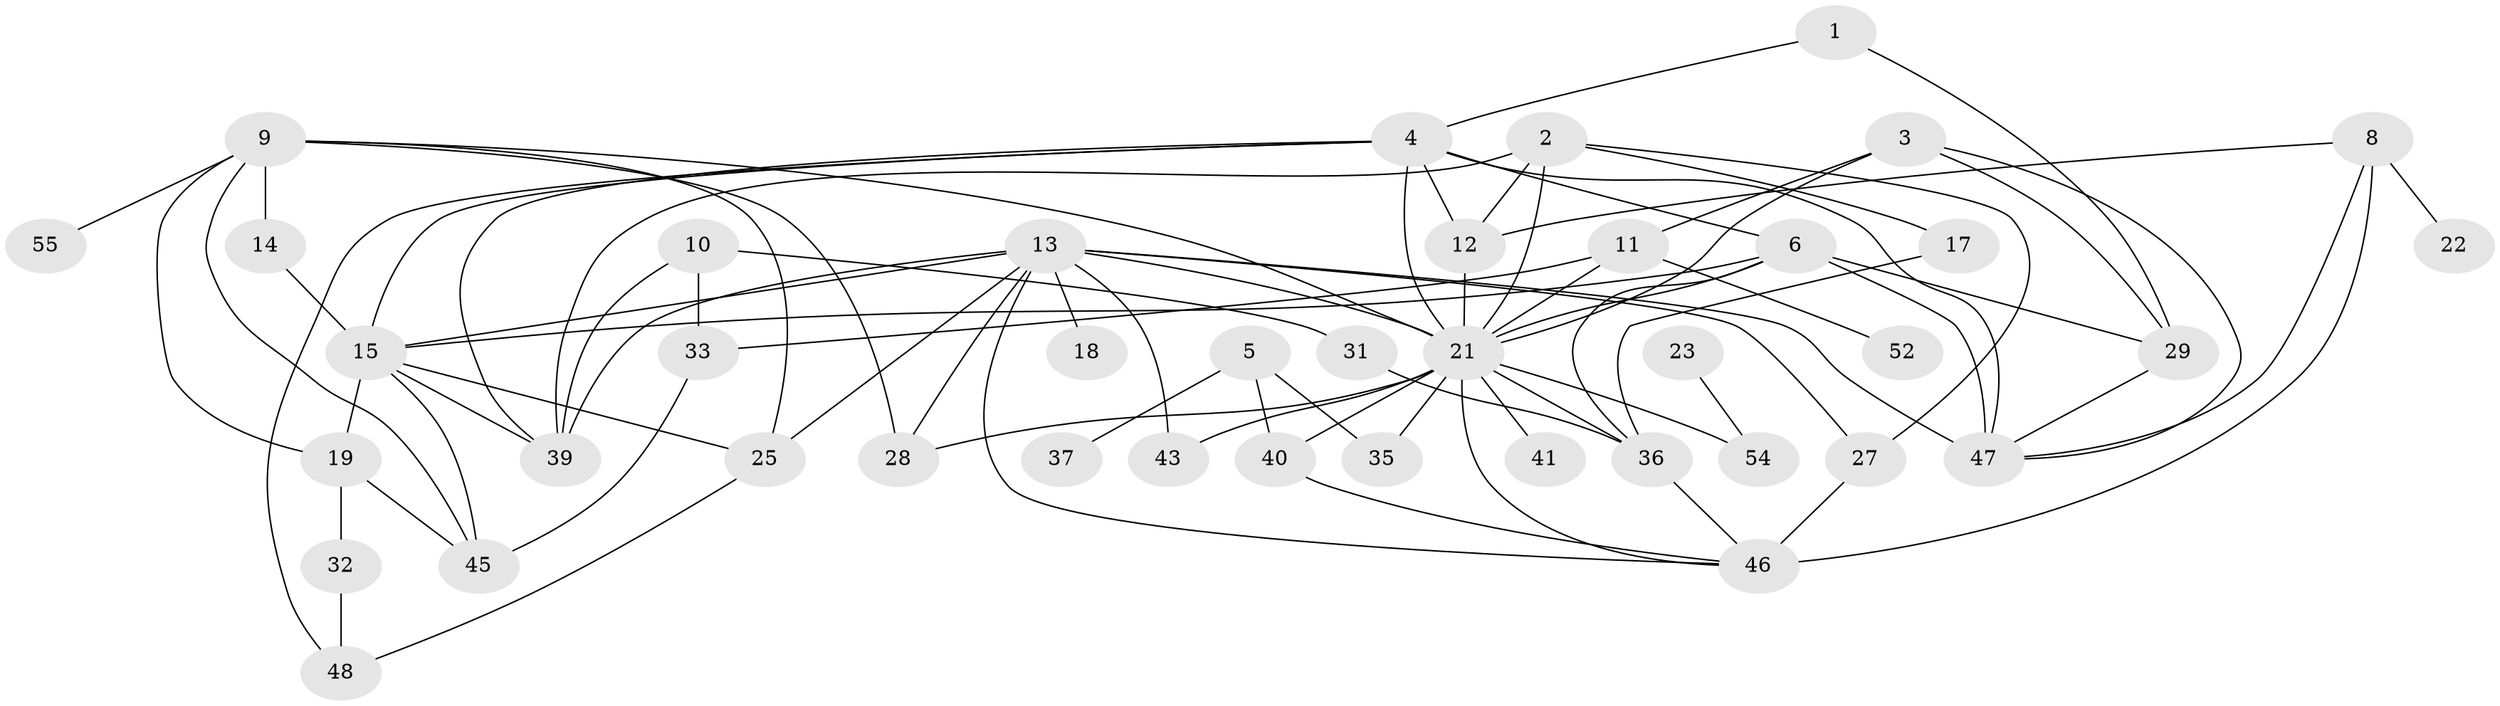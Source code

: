 // original degree distribution, {2: 0.26126126126126126, 3: 0.2072072072072072, 5: 0.08108108108108109, 8: 0.009009009009009009, 4: 0.11711711711711711, 0: 0.10810810810810811, 6: 0.018018018018018018, 1: 0.1891891891891892, 9: 0.009009009009009009}
// Generated by graph-tools (version 1.1) at 2025/48/03/04/25 22:48:22]
// undirected, 41 vertices, 79 edges
graph export_dot {
  node [color=gray90,style=filled];
  1;
  2;
  3;
  4;
  5;
  6;
  8;
  9;
  10;
  11;
  12;
  13;
  14;
  15;
  17;
  18;
  19;
  21;
  22;
  23;
  25;
  27;
  28;
  29;
  31;
  32;
  33;
  35;
  36;
  37;
  39;
  40;
  41;
  43;
  45;
  46;
  47;
  48;
  52;
  54;
  55;
  1 -- 4 [weight=1.0];
  1 -- 29 [weight=1.0];
  2 -- 12 [weight=1.0];
  2 -- 17 [weight=1.0];
  2 -- 21 [weight=1.0];
  2 -- 27 [weight=1.0];
  2 -- 39 [weight=1.0];
  3 -- 11 [weight=1.0];
  3 -- 21 [weight=1.0];
  3 -- 29 [weight=1.0];
  3 -- 47 [weight=1.0];
  4 -- 6 [weight=1.0];
  4 -- 12 [weight=1.0];
  4 -- 15 [weight=1.0];
  4 -- 21 [weight=1.0];
  4 -- 39 [weight=1.0];
  4 -- 47 [weight=1.0];
  4 -- 48 [weight=1.0];
  5 -- 35 [weight=1.0];
  5 -- 37 [weight=1.0];
  5 -- 40 [weight=1.0];
  6 -- 15 [weight=1.0];
  6 -- 21 [weight=1.0];
  6 -- 29 [weight=1.0];
  6 -- 36 [weight=2.0];
  6 -- 47 [weight=4.0];
  8 -- 12 [weight=1.0];
  8 -- 22 [weight=2.0];
  8 -- 46 [weight=1.0];
  8 -- 47 [weight=1.0];
  9 -- 14 [weight=1.0];
  9 -- 19 [weight=1.0];
  9 -- 21 [weight=1.0];
  9 -- 25 [weight=1.0];
  9 -- 28 [weight=1.0];
  9 -- 45 [weight=1.0];
  9 -- 55 [weight=1.0];
  10 -- 31 [weight=1.0];
  10 -- 33 [weight=1.0];
  10 -- 39 [weight=1.0];
  11 -- 21 [weight=1.0];
  11 -- 33 [weight=2.0];
  11 -- 52 [weight=1.0];
  12 -- 21 [weight=1.0];
  13 -- 15 [weight=1.0];
  13 -- 18 [weight=1.0];
  13 -- 21 [weight=1.0];
  13 -- 25 [weight=1.0];
  13 -- 27 [weight=1.0];
  13 -- 28 [weight=1.0];
  13 -- 39 [weight=1.0];
  13 -- 43 [weight=1.0];
  13 -- 46 [weight=1.0];
  13 -- 47 [weight=1.0];
  14 -- 15 [weight=1.0];
  15 -- 19 [weight=1.0];
  15 -- 25 [weight=1.0];
  15 -- 39 [weight=1.0];
  15 -- 45 [weight=1.0];
  17 -- 36 [weight=1.0];
  19 -- 32 [weight=1.0];
  19 -- 45 [weight=1.0];
  21 -- 28 [weight=1.0];
  21 -- 35 [weight=1.0];
  21 -- 36 [weight=1.0];
  21 -- 40 [weight=1.0];
  21 -- 41 [weight=1.0];
  21 -- 43 [weight=1.0];
  21 -- 46 [weight=1.0];
  21 -- 54 [weight=1.0];
  23 -- 54 [weight=1.0];
  25 -- 48 [weight=1.0];
  27 -- 46 [weight=3.0];
  29 -- 47 [weight=1.0];
  31 -- 36 [weight=1.0];
  32 -- 48 [weight=1.0];
  33 -- 45 [weight=2.0];
  36 -- 46 [weight=1.0];
  40 -- 46 [weight=1.0];
}
